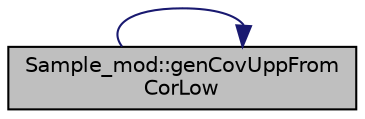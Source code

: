 digraph "Sample_mod::genCovUppFromCorLow"
{
 // LATEX_PDF_SIZE
  edge [fontname="Helvetica",fontsize="10",labelfontname="Helvetica",labelfontsize="10"];
  node [fontname="Helvetica",fontsize="10",shape=record];
  rankdir="LR";
  Node1 [label="Sample_mod::genCovUppFrom\lCorLow",height=0.2,width=0.4,color="black", fillcolor="grey75", style="filled", fontcolor="black",tooltip="Convert the lower-triangle correlation matrix to the upper-triangle covariance matrix."];
  Node1 -> Node1 [color="midnightblue",fontsize="10",style="solid",fontname="Helvetica"];
}
